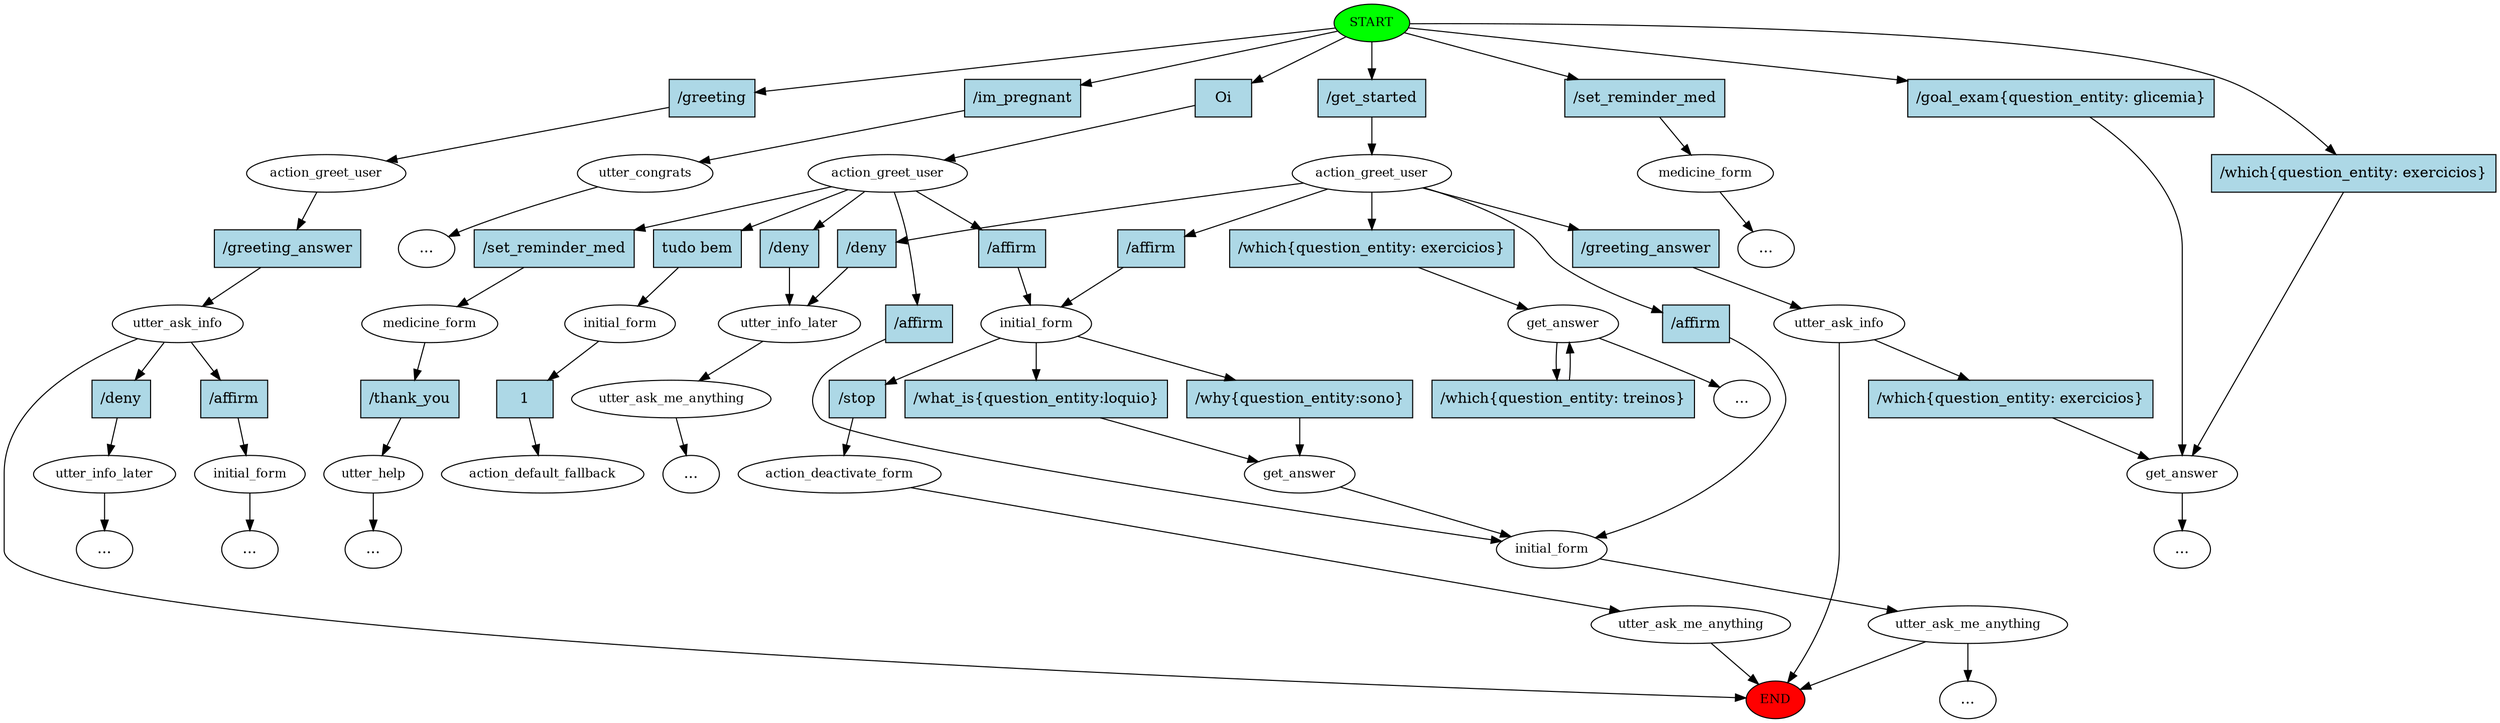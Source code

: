 digraph  {
0 [class="start active", fillcolor=green, fontsize=12, label=START, style=filled];
"-1" [class=end, fillcolor=red, fontsize=12, label=END, style=filled];
1 [class="", fontsize=12, label=action_greet_user];
2 [class="", fontsize=12, label=get_answer];
"-3" [class=ellipsis, label="..."];
5 [class="", fontsize=12, label=utter_ask_info];
6 [class="", fontsize=12, label=get_answer];
9 [class="", fontsize=12, label=utter_congrats];
"-7" [class=ellipsis, label="..."];
11 [class="", fontsize=12, label=initial_form];
12 [class="", fontsize=12, label=get_answer];
13 [class="", fontsize=12, label=initial_form];
14 [class="", fontsize=12, label=utter_ask_me_anything];
15 [class=active, fontsize=12, label=action_greet_user];
"-9" [class=ellipsis, label="..."];
22 [class="", fontsize=12, label=action_deactivate_form];
23 [class="", fontsize=12, label=utter_ask_me_anything];
29 [class="", fontsize=12, label=medicine_form];
30 [class="", fontsize=12, label=utter_help];
"-10" [class=ellipsis, label="..."];
34 [class="", fontsize=12, label=medicine_form];
"-12" [class=ellipsis, label="..."];
37 [class="", fontsize=12, label=utter_info_later];
38 [class="", fontsize=12, label=utter_ask_me_anything];
"-14" [class=ellipsis, label="..."];
45 [class="", fontsize=12, label=action_greet_user];
46 [class="", fontsize=12, label=utter_ask_info];
47 [class="", fontsize=12, label=initial_form];
"-15" [class=ellipsis, label="..."];
50 [class="", fontsize=12, label=utter_info_later];
"-16" [class=ellipsis, label="..."];
"-17" [class=ellipsis, label="..."];
57 [class=active, fontsize=12, label=initial_form];
58 [class="dashed active", fontsize=12, label=action_default_fallback];
59 [class=intent, fillcolor=lightblue, label="/get_started", shape=rect, style=filled];
60 [class=intent, fillcolor=lightblue, label="/im_pregnant", shape=rect, style=filled];
61 [class="intent active", fillcolor=lightblue, label=Oi, shape=rect, style=filled];
62 [class=intent, fillcolor=lightblue, label="/set_reminder_med", shape=rect, style=filled];
63 [class=intent, fillcolor=lightblue, label="/greeting", shape=rect, style=filled];
64 [class=intent, fillcolor=lightblue, label="/which{question_entity: exercicios}", shape=rect, style=filled];
65 [class=intent, fillcolor=lightblue, label="/goal_exam{question_entity: glicemia}", shape=rect, style=filled];
66 [class=intent, fillcolor=lightblue, label="/which{question_entity: exercicios}", shape=rect, style=filled];
67 [class=intent, fillcolor=lightblue, label="/greeting_answer", shape=rect, style=filled];
68 [class=intent, fillcolor=lightblue, label="/affirm", shape=rect, style=filled];
69 [class=intent, fillcolor=lightblue, label="/deny", shape=rect, style=filled];
70 [class=intent, fillcolor=lightblue, label="/affirm", shape=rect, style=filled];
71 [class=intent, fillcolor=lightblue, label="/which{question_entity: treinos}", shape=rect, style=filled];
72 [class=intent, fillcolor=lightblue, label="/which{question_entity: exercicios}", shape=rect, style=filled];
73 [class=intent, fillcolor=lightblue, label="/what_is{question_entity:loquio}", shape=rect, style=filled];
74 [class=intent, fillcolor=lightblue, label="/why{question_entity:sono}", shape=rect, style=filled];
75 [class=intent, fillcolor=lightblue, label="/stop", shape=rect, style=filled];
76 [class=intent, fillcolor=lightblue, label="/affirm", shape=rect, style=filled];
77 [class=intent, fillcolor=lightblue, label="/set_reminder_med", shape=rect, style=filled];
78 [class=intent, fillcolor=lightblue, label="/affirm", shape=rect, style=filled];
79 [class="intent active", fillcolor=lightblue, label="tudo bem", shape=rect, style=filled];
80 [class=intent, fillcolor=lightblue, label="/deny", shape=rect, style=filled];
81 [class=intent, fillcolor=lightblue, label="/thank_you", shape=rect, style=filled];
82 [class=intent, fillcolor=lightblue, label="/greeting_answer", shape=rect, style=filled];
83 [class=intent, fillcolor=lightblue, label="/affirm", shape=rect, style=filled];
84 [class=intent, fillcolor=lightblue, label="/deny", shape=rect, style=filled];
85 [class="intent active", fillcolor=lightblue, label=1, shape=rect, style=filled];
0 -> 59  [class="", key=0];
0 -> 60  [class="", key=0];
0 -> 61  [class=active, key=0];
0 -> 62  [class="", key=0];
0 -> 63  [class="", key=0];
0 -> 64  [class="", key=0];
0 -> 65  [class="", key=0];
1 -> 66  [class="", key=0];
1 -> 67  [class="", key=0];
1 -> 68  [class="", key=0];
1 -> 69  [class="", key=0];
1 -> 70  [class="", key=0];
2 -> "-3"  [class="", key=NONE, label=""];
2 -> 71  [class="", key=0];
5 -> "-1"  [class="", key=NONE, label=""];
5 -> 72  [class="", key=0];
6 -> "-17"  [class="", key=NONE, label=""];
9 -> "-7"  [class="", key=NONE, label=""];
11 -> 73  [class="", key=0];
11 -> 74  [class="", key=0];
11 -> 75  [class="", key=0];
12 -> 13  [class="", key=NONE, label=""];
13 -> 14  [class="", key=NONE, label=""];
14 -> "-9"  [class="", key=NONE, label=""];
14 -> "-1"  [class="", key=NONE, label=""];
15 -> 76  [class="", key=0];
15 -> 77  [class="", key=0];
15 -> 78  [class="", key=0];
15 -> 79  [class=active, key=0];
15 -> 80  [class="", key=0];
22 -> 23  [class="", key=NONE, label=""];
23 -> "-1"  [class="", key=NONE, label=""];
29 -> 81  [class="", key=0];
30 -> "-10"  [class="", key=NONE, label=""];
34 -> "-12"  [class="", key=NONE, label=""];
37 -> 38  [class="", key=NONE, label=""];
38 -> "-14"  [class="", key=NONE, label=""];
45 -> 82  [class="", key=0];
46 -> "-1"  [class="", key=NONE, label=""];
46 -> 83  [class="", key=0];
46 -> 84  [class="", key=0];
47 -> "-15"  [class="", key=NONE, label=""];
50 -> "-16"  [class="", key=NONE, label=""];
57 -> 85  [class=active, key=0];
59 -> 1  [class="", key=0];
60 -> 9  [class="", key=0];
61 -> 15  [class=active, key=0];
62 -> 34  [class="", key=0];
63 -> 45  [class="", key=0];
64 -> 6  [class="", key=0];
65 -> 6  [class="", key=0];
66 -> 2  [class="", key=0];
67 -> 5  [class="", key=0];
68 -> 11  [class="", key=0];
69 -> 37  [class="", key=0];
70 -> 13  [class="", key=0];
71 -> 2  [class="", key=0];
72 -> 6  [class="", key=0];
73 -> 12  [class="", key=0];
74 -> 12  [class="", key=0];
75 -> 22  [class="", key=0];
76 -> 11  [class="", key=0];
77 -> 29  [class="", key=0];
78 -> 13  [class="", key=0];
79 -> 57  [class=active, key=0];
80 -> 37  [class="", key=0];
81 -> 30  [class="", key=0];
82 -> 46  [class="", key=0];
83 -> 47  [class="", key=0];
84 -> 50  [class="", key=0];
85 -> 58  [class=active, key=0];
}
